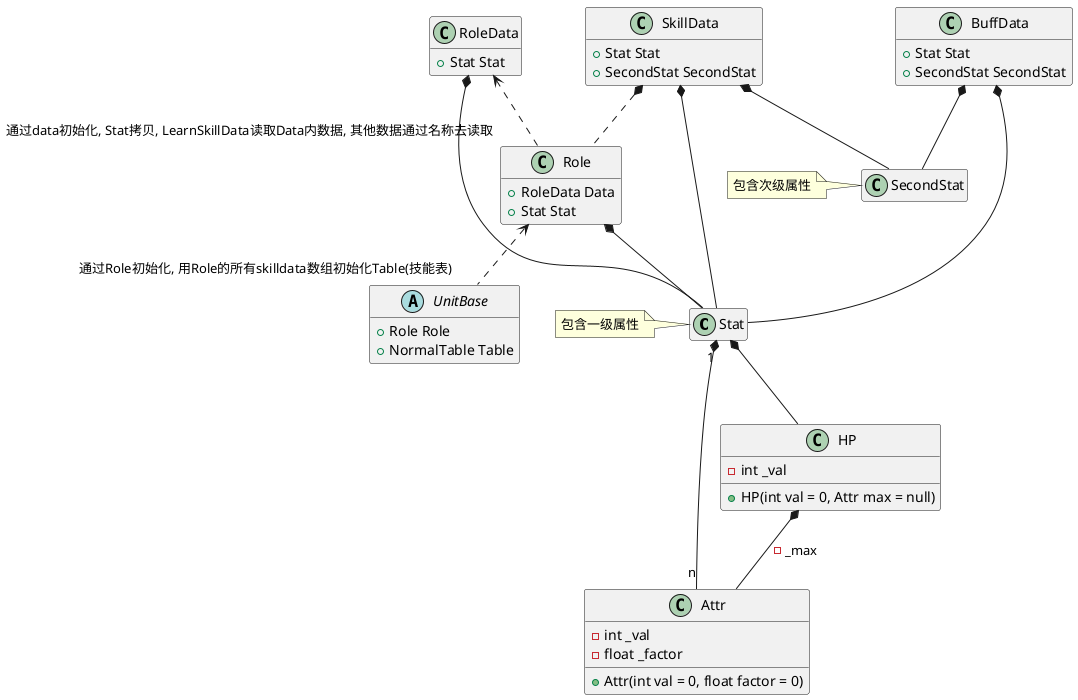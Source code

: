 @startuml
hide empty member

' 一级属性
class Stat
note left of Stat:包含一级属性

' 次级属性
class SecondStat
note left of SecondStat:包含次级属性


class Attr {
    -int _val
    -float _factor
    +Attr(int val = 0, float factor = 0)
}

class HP {
    -int _val
    +HP(int val = 0, Attr max = null)
}

HP *-- Attr : -_max


Stat "1"*--"n" Attr
Stat *-- HP

class SkillData
{
    +Stat Stat
    +SecondStat SecondStat
}
SkillData *-- Stat
SkillData *-- SecondStat


class BuffData
{
    +Stat Stat
    +SecondStat SecondStat

}
BuffData *-- Stat
BuffData *-- SecondStat


class RoleData
{
    +Stat Stat
}
RoleData *-- Stat

class Role
{
    +RoleData Data
    +Stat Stat
}
Role *-- Stat
SkillData *.. Role

RoleData <.. "通过data初始化, Stat拷贝, LearnSkillData读取Data内数据, 其他数据通过名称去读取"Role

abstract class UnitBase
{
    +Role Role
    +NormalTable Table
}

Role <.. "通过Role初始化, 用Role的所有skilldata数组初始化Table(技能表)"UnitBase
' note as Role #green
' AbstractCollection--iterator作为数据源
' AbstractList--实现好的iterator作为数据源
' ArrayList--数组是数据操作的对象
' end note

' note right of ArrayList:批量操作变为数组操作
@enduml